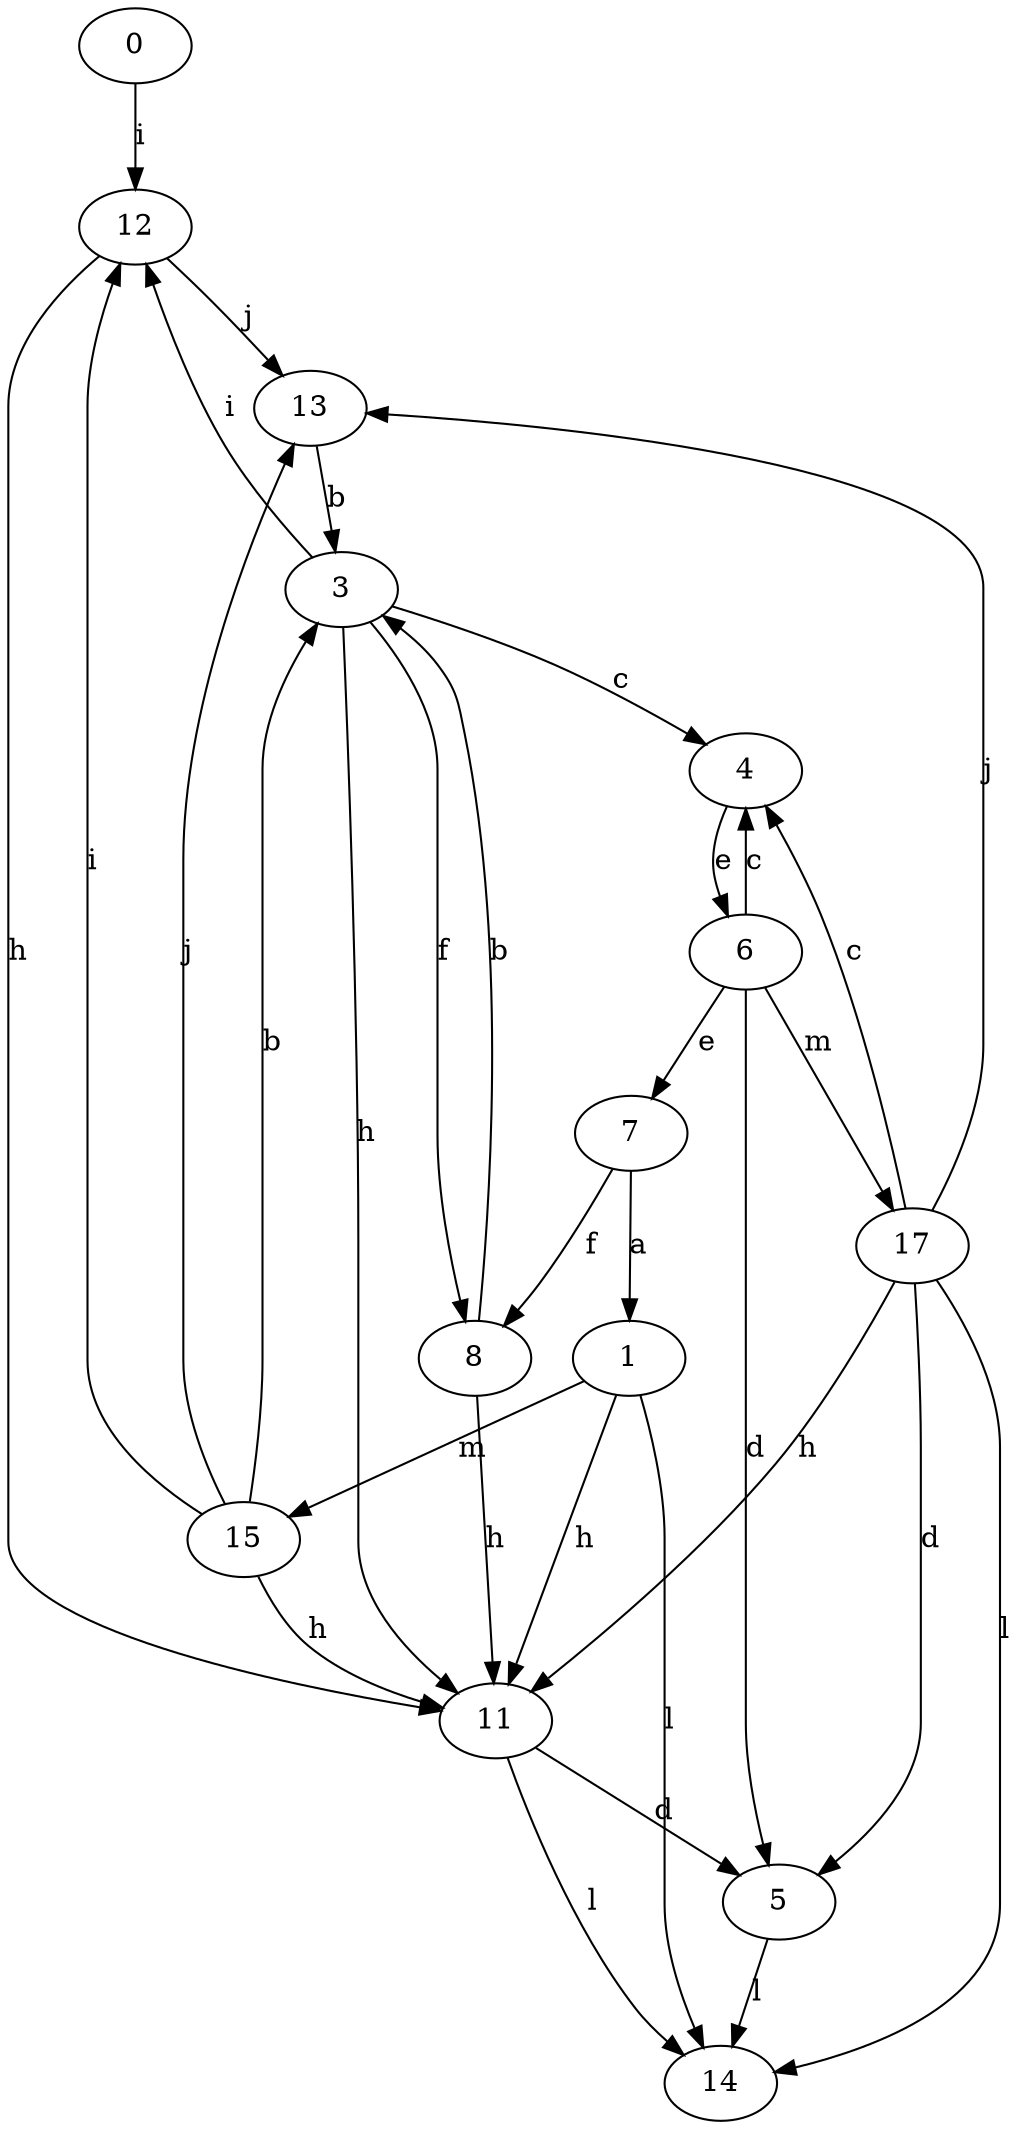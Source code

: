 strict digraph  {
0;
1;
3;
4;
5;
6;
7;
8;
11;
12;
13;
14;
15;
17;
0 -> 12  [label=i];
1 -> 11  [label=h];
1 -> 14  [label=l];
1 -> 15  [label=m];
3 -> 4  [label=c];
3 -> 8  [label=f];
3 -> 11  [label=h];
3 -> 12  [label=i];
4 -> 6  [label=e];
5 -> 14  [label=l];
6 -> 4  [label=c];
6 -> 5  [label=d];
6 -> 7  [label=e];
6 -> 17  [label=m];
7 -> 1  [label=a];
7 -> 8  [label=f];
8 -> 3  [label=b];
8 -> 11  [label=h];
11 -> 5  [label=d];
11 -> 14  [label=l];
12 -> 11  [label=h];
12 -> 13  [label=j];
13 -> 3  [label=b];
15 -> 3  [label=b];
15 -> 11  [label=h];
15 -> 12  [label=i];
15 -> 13  [label=j];
17 -> 4  [label=c];
17 -> 5  [label=d];
17 -> 11  [label=h];
17 -> 13  [label=j];
17 -> 14  [label=l];
}
